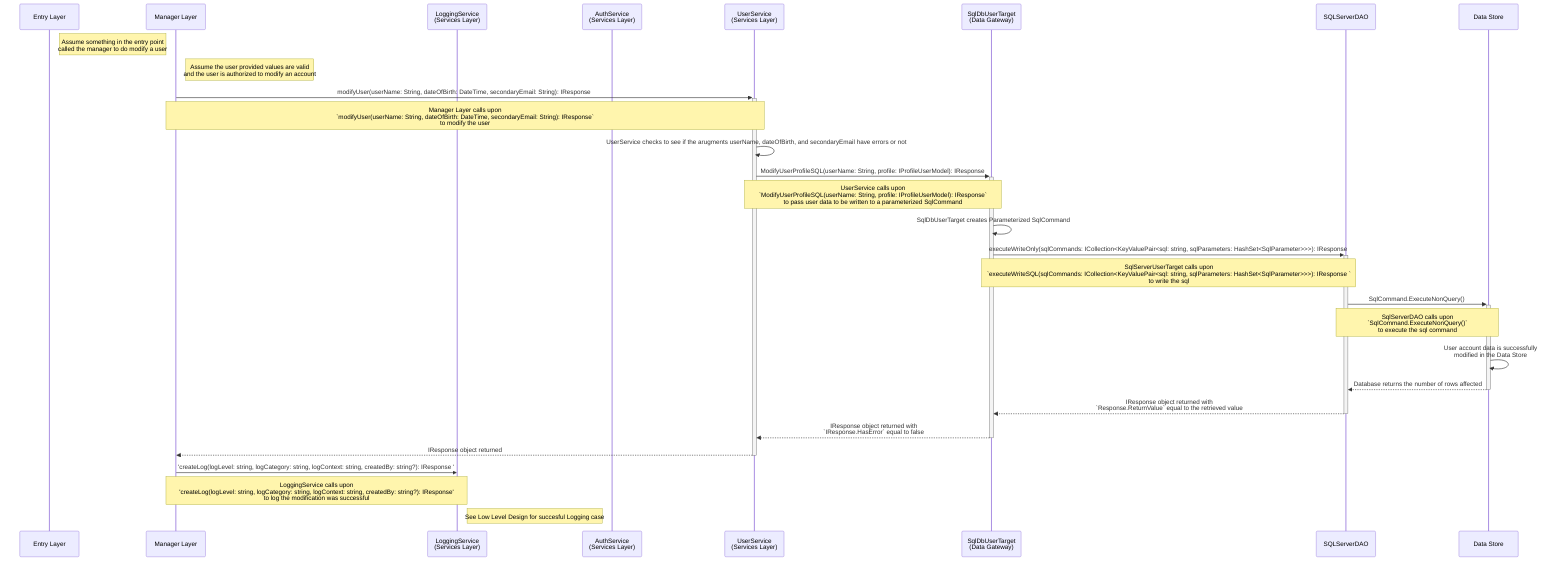 sequenceDiagram

    # MethodName(varaibleName : dataType) : ReturnType
    participant e as Entry Layer
    participant ml as Manager Layer
    participant ls as LoggingService<br>(Services Layer)
    participant as as AuthService<br>(Services Layer)
    participant uc as UserService<br>(Services Layer)
    participant dg as SqlDbUserTarget<br>(Data Gateway)
    participant da as SQLServerDAO
    participant ds as Data Store

    Note Right of e: Assume something in the entry point<br>called the manager to do modify a user
    Note Right of ml: Assume the user provided values are valid<br>and the user is authorized to modify an account

    ml->>+uc:  modifyUser(userName: String, dateOfBirth: DateTime, secondaryEmail: String): IResponse
        Note over ml,uc: Manager Layer calls upon<br>`modifyUser(userName: String, dateOfBirth: DateTime, secondaryEmail: String): IResponse`<br>to modify the user

    # UserService should check/ validate data passed through
    uc->>uc: UserService checks to see if the arugments userName, dateOfBirth, and secondaryEmail have errors or not

    # Modify the user
     uc->>+dg: ModifyUserProfileSQL(userName: String, profile: IProfileUserModel): IResponse
     Note over uc,dg: UserService calls upon<br>`ModifyUserProfileSQL(userName: String, profile: IProfileUserModel): IResponse`<br>to pass user data to be written to a parameterized SqlCommand

    dg->>dg: SqlDbUserTarget creates Parameterized SqlCommand

    dg->>+da:  executeWriteOnly(sqlCommands: ICollection<KeyValuePair<sql: string, sqlParameters: HashSet<SqlParameter>>>): IResponse
    Note over dg,da: SqlServerUserTarget calls upon<br>`executeWriteSQL(sqlCommands: ICollection<KeyValuePair<sql: string, sqlParameters: HashSet<SqlParameter>>>): IResponse `<br>to write the sql

    da->>+ds: SqlCommand.ExecuteNonQuery()
    Note over da,ds: SqlServerDAO calls upon<br>`SqlCommand.ExecuteNonQuery()`<br>to execute the sql command

    ds->>ds: User account data is successfully<br>modified in the Data Store

    ds-->>-da: Database returns the number of rows affected

    da-->>-dg: IResponse object returned with<br>`Response.ReturnValue` equal to the retrieved value

    dg-->>-uc: IResponse object returned with<br>`IResponse.HasError` equal to false

    uc-->>-ml: IResponse object returned

    ml ->> ls: 'createLog(logLevel: string, logCategory: string, logContext: string, createdBy: string?): IResponse '
         Note over ml,ls: LoggingService calls upon<br>'createLog(logLevel: string, logCategory: string, logContext: string, createdBy: string?): IResponse'<br> to log the modification was successful
        Note right of ls: See Low Level Design for succesful Logging case